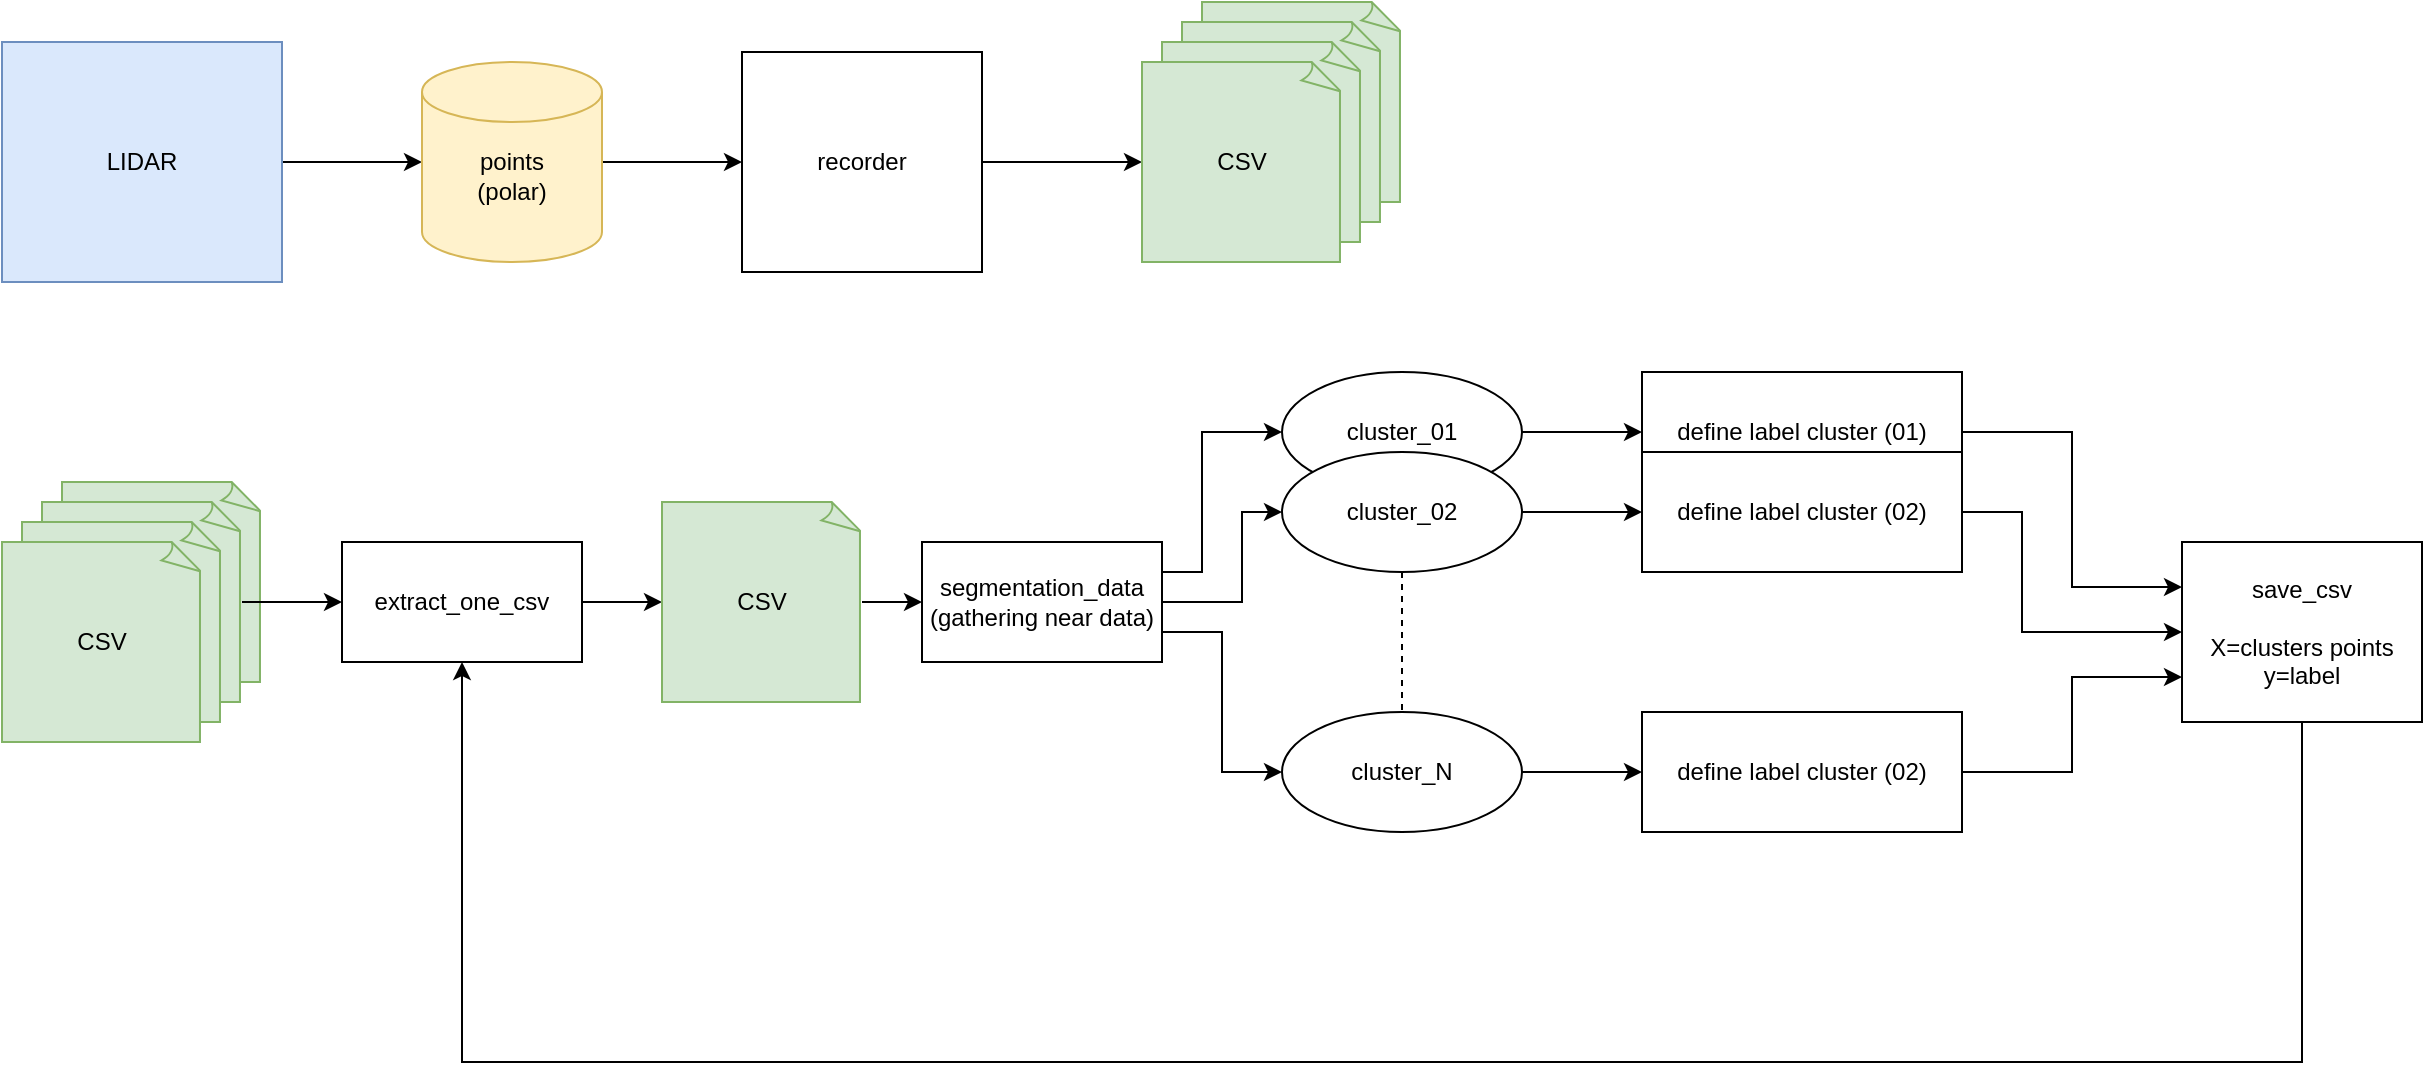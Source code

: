 <mxfile version="13.6.5" type="device" pages="3"><diagram id="Y7FibeIu6UwUUVD3TSUQ" name="training"><mxGraphModel dx="2250" dy="1278" grid="1" gridSize="10" guides="1" tooltips="1" connect="1" arrows="1" fold="1" page="1" pageScale="1" pageWidth="850" pageHeight="1100" math="0" shadow="0"><root><mxCell id="0"/><mxCell id="1" parent="0"/><mxCell id="f9fv7nfo7UmymtXMwvw6-4" style="edgeStyle=orthogonalEdgeStyle;rounded=0;orthogonalLoop=1;jettySize=auto;html=1;exitX=1;exitY=0.5;exitDx=0;exitDy=0;" edge="1" parent="1" source="f9fv7nfo7UmymtXMwvw6-1" target="f9fv7nfo7UmymtXMwvw6-3"><mxGeometry relative="1" as="geometry"/></mxCell><mxCell id="f9fv7nfo7UmymtXMwvw6-1" value="LIDAR" style="rounded=0;whiteSpace=wrap;html=1;fillColor=#dae8fc;strokeColor=#6c8ebf;" vertex="1" parent="1"><mxGeometry x="30" y="90" width="140" height="120" as="geometry"/></mxCell><mxCell id="f9fv7nfo7UmymtXMwvw6-6" style="edgeStyle=orthogonalEdgeStyle;rounded=0;orthogonalLoop=1;jettySize=auto;html=1;entryX=0;entryY=0.5;entryDx=0;entryDy=0;" edge="1" parent="1" source="f9fv7nfo7UmymtXMwvw6-3" target="f9fv7nfo7UmymtXMwvw6-5"><mxGeometry relative="1" as="geometry"/></mxCell><mxCell id="f9fv7nfo7UmymtXMwvw6-3" value="&lt;div&gt;&lt;br&gt;&lt;/div&gt;&lt;div&gt;points&lt;/div&gt;(polar)" style="shape=cylinder2;whiteSpace=wrap;html=1;boundedLbl=1;backgroundOutline=1;size=15;fillColor=#fff2cc;strokeColor=#d6b656;" vertex="1" parent="1"><mxGeometry x="240" y="100" width="90" height="100" as="geometry"/></mxCell><mxCell id="f9fv7nfo7UmymtXMwvw6-12" style="edgeStyle=orthogonalEdgeStyle;rounded=0;orthogonalLoop=1;jettySize=auto;html=1;exitX=1;exitY=0.5;exitDx=0;exitDy=0;entryX=0;entryY=0.5;entryDx=0;entryDy=0;entryPerimeter=0;" edge="1" parent="1" source="f9fv7nfo7UmymtXMwvw6-5" target="f9fv7nfo7UmymtXMwvw6-11"><mxGeometry relative="1" as="geometry"/></mxCell><mxCell id="f9fv7nfo7UmymtXMwvw6-5" value="recorder" style="rounded=0;whiteSpace=wrap;html=1;" vertex="1" parent="1"><mxGeometry x="400" y="95" width="120" height="110" as="geometry"/></mxCell><mxCell id="f9fv7nfo7UmymtXMwvw6-8" value="" style="whiteSpace=wrap;html=1;shape=mxgraph.basic.document;fillColor=#d5e8d4;strokeColor=#82b366;" vertex="1" parent="1"><mxGeometry x="630" y="70" width="100" height="100" as="geometry"/></mxCell><mxCell id="f9fv7nfo7UmymtXMwvw6-9" value="" style="whiteSpace=wrap;html=1;shape=mxgraph.basic.document;fillColor=#d5e8d4;strokeColor=#82b366;" vertex="1" parent="1"><mxGeometry x="620" y="80" width="100" height="100" as="geometry"/></mxCell><mxCell id="f9fv7nfo7UmymtXMwvw6-10" value="" style="whiteSpace=wrap;html=1;shape=mxgraph.basic.document;fillColor=#d5e8d4;strokeColor=#82b366;" vertex="1" parent="1"><mxGeometry x="610" y="90" width="100" height="100" as="geometry"/></mxCell><mxCell id="f9fv7nfo7UmymtXMwvw6-11" value="CSV" style="whiteSpace=wrap;html=1;shape=mxgraph.basic.document;fillColor=#d5e8d4;strokeColor=#82b366;" vertex="1" parent="1"><mxGeometry x="600" y="100" width="100" height="100" as="geometry"/></mxCell><mxCell id="f9fv7nfo7UmymtXMwvw6-14" value="" style="whiteSpace=wrap;html=1;shape=mxgraph.basic.document;fillColor=#d5e8d4;strokeColor=#82b366;" vertex="1" parent="1"><mxGeometry x="60" y="310" width="100" height="100" as="geometry"/></mxCell><mxCell id="f9fv7nfo7UmymtXMwvw6-20" style="edgeStyle=orthogonalEdgeStyle;rounded=0;orthogonalLoop=1;jettySize=auto;html=1;exitX=1;exitY=0.5;exitDx=0;exitDy=0;exitPerimeter=0;entryX=0;entryY=0.5;entryDx=0;entryDy=0;" edge="1" parent="1" source="f9fv7nfo7UmymtXMwvw6-15" target="f9fv7nfo7UmymtXMwvw6-18"><mxGeometry relative="1" as="geometry"><mxPoint x="230" y="370.31" as="targetPoint"/></mxGeometry></mxCell><mxCell id="f9fv7nfo7UmymtXMwvw6-15" value="" style="whiteSpace=wrap;html=1;shape=mxgraph.basic.document;fillColor=#d5e8d4;strokeColor=#82b366;" vertex="1" parent="1"><mxGeometry x="50" y="320" width="100" height="100" as="geometry"/></mxCell><mxCell id="f9fv7nfo7UmymtXMwvw6-16" value="" style="whiteSpace=wrap;html=1;shape=mxgraph.basic.document;fillColor=#d5e8d4;strokeColor=#82b366;" vertex="1" parent="1"><mxGeometry x="40" y="330" width="100" height="100" as="geometry"/></mxCell><mxCell id="f9fv7nfo7UmymtXMwvw6-17" value="CSV" style="whiteSpace=wrap;html=1;shape=mxgraph.basic.document;fillColor=#d5e8d4;strokeColor=#82b366;" vertex="1" parent="1"><mxGeometry x="30" y="340" width="100" height="100" as="geometry"/></mxCell><mxCell id="f9fv7nfo7UmymtXMwvw6-22" style="edgeStyle=orthogonalEdgeStyle;rounded=0;orthogonalLoop=1;jettySize=auto;html=1;exitX=1;exitY=0.5;exitDx=0;exitDy=0;" edge="1" parent="1" source="f9fv7nfo7UmymtXMwvw6-18" target="f9fv7nfo7UmymtXMwvw6-21"><mxGeometry relative="1" as="geometry"/></mxCell><mxCell id="f9fv7nfo7UmymtXMwvw6-18" value="extract_one_csv" style="rounded=0;whiteSpace=wrap;html=1;" vertex="1" parent="1"><mxGeometry x="200" y="340" width="120" height="60" as="geometry"/></mxCell><mxCell id="f9fv7nfo7UmymtXMwvw6-24" style="edgeStyle=orthogonalEdgeStyle;rounded=0;orthogonalLoop=1;jettySize=auto;html=1;exitX=1;exitY=0.5;exitDx=0;exitDy=0;exitPerimeter=0;" edge="1" parent="1" source="f9fv7nfo7UmymtXMwvw6-21" target="f9fv7nfo7UmymtXMwvw6-23"><mxGeometry relative="1" as="geometry"/></mxCell><mxCell id="f9fv7nfo7UmymtXMwvw6-21" value="CSV" style="whiteSpace=wrap;html=1;shape=mxgraph.basic.document;fillColor=#d5e8d4;strokeColor=#82b366;" vertex="1" parent="1"><mxGeometry x="360" y="320" width="100" height="100" as="geometry"/></mxCell><mxCell id="f9fv7nfo7UmymtXMwvw6-32" style="edgeStyle=orthogonalEdgeStyle;rounded=0;orthogonalLoop=1;jettySize=auto;html=1;exitX=1;exitY=0.25;exitDx=0;exitDy=0;entryX=0;entryY=0.5;entryDx=0;entryDy=0;endArrow=classic;endFill=1;" edge="1" parent="1" source="f9fv7nfo7UmymtXMwvw6-23" target="f9fv7nfo7UmymtXMwvw6-27"><mxGeometry relative="1" as="geometry"><Array as="points"><mxPoint x="630" y="355"/><mxPoint x="630" y="285"/></Array></mxGeometry></mxCell><mxCell id="f9fv7nfo7UmymtXMwvw6-33" style="edgeStyle=orthogonalEdgeStyle;rounded=0;orthogonalLoop=1;jettySize=auto;html=1;exitX=1;exitY=0.5;exitDx=0;exitDy=0;entryX=0;entryY=0.5;entryDx=0;entryDy=0;endArrow=classic;endFill=1;" edge="1" parent="1" source="f9fv7nfo7UmymtXMwvw6-23" target="f9fv7nfo7UmymtXMwvw6-28"><mxGeometry relative="1" as="geometry"><Array as="points"><mxPoint x="650" y="370"/><mxPoint x="650" y="325"/></Array></mxGeometry></mxCell><mxCell id="f9fv7nfo7UmymtXMwvw6-34" style="edgeStyle=orthogonalEdgeStyle;rounded=0;orthogonalLoop=1;jettySize=auto;html=1;exitX=1;exitY=0.75;exitDx=0;exitDy=0;entryX=0;entryY=0.5;entryDx=0;entryDy=0;endArrow=classic;endFill=1;" edge="1" parent="1" source="f9fv7nfo7UmymtXMwvw6-23" target="f9fv7nfo7UmymtXMwvw6-29"><mxGeometry relative="1" as="geometry"/></mxCell><mxCell id="f9fv7nfo7UmymtXMwvw6-23" value="&lt;div&gt;segmentation_data&lt;/div&gt;&lt;div&gt;(gathering near data)&lt;br&gt;&lt;/div&gt;" style="rounded=0;whiteSpace=wrap;html=1;" vertex="1" parent="1"><mxGeometry x="490" y="340" width="120" height="60" as="geometry"/></mxCell><mxCell id="f9fv7nfo7UmymtXMwvw6-41" style="edgeStyle=orthogonalEdgeStyle;rounded=0;orthogonalLoop=1;jettySize=auto;html=1;exitX=1;exitY=0.5;exitDx=0;exitDy=0;entryX=0;entryY=0.5;entryDx=0;entryDy=0;endArrow=classic;endFill=1;" edge="1" parent="1" source="f9fv7nfo7UmymtXMwvw6-27" target="f9fv7nfo7UmymtXMwvw6-40"><mxGeometry relative="1" as="geometry"/></mxCell><mxCell id="f9fv7nfo7UmymtXMwvw6-27" value="cluster_01" style="ellipse;whiteSpace=wrap;html=1;" vertex="1" parent="1"><mxGeometry x="670" y="255" width="120" height="60" as="geometry"/></mxCell><mxCell id="f9fv7nfo7UmymtXMwvw6-30" style="edgeStyle=orthogonalEdgeStyle;rounded=0;orthogonalLoop=1;jettySize=auto;html=1;exitX=0.5;exitY=1;exitDx=0;exitDy=0;entryX=0.5;entryY=0;entryDx=0;entryDy=0;dashed=1;endArrow=none;endFill=0;" edge="1" parent="1" source="f9fv7nfo7UmymtXMwvw6-28" target="f9fv7nfo7UmymtXMwvw6-29"><mxGeometry relative="1" as="geometry"/></mxCell><mxCell id="f9fv7nfo7UmymtXMwvw6-43" style="edgeStyle=orthogonalEdgeStyle;rounded=0;orthogonalLoop=1;jettySize=auto;html=1;exitX=1;exitY=0.5;exitDx=0;exitDy=0;endArrow=classic;endFill=1;" edge="1" parent="1" source="f9fv7nfo7UmymtXMwvw6-28" target="f9fv7nfo7UmymtXMwvw6-42"><mxGeometry relative="1" as="geometry"/></mxCell><mxCell id="f9fv7nfo7UmymtXMwvw6-28" value="cluster_02" style="ellipse;whiteSpace=wrap;html=1;" vertex="1" parent="1"><mxGeometry x="670" y="295" width="120" height="60" as="geometry"/></mxCell><mxCell id="f9fv7nfo7UmymtXMwvw6-45" style="edgeStyle=orthogonalEdgeStyle;rounded=0;orthogonalLoop=1;jettySize=auto;html=1;exitX=1;exitY=0.5;exitDx=0;exitDy=0;entryX=0;entryY=0.5;entryDx=0;entryDy=0;endArrow=classic;endFill=1;" edge="1" parent="1" source="f9fv7nfo7UmymtXMwvw6-29" target="f9fv7nfo7UmymtXMwvw6-44"><mxGeometry relative="1" as="geometry"/></mxCell><mxCell id="f9fv7nfo7UmymtXMwvw6-29" value="cluster_N" style="ellipse;whiteSpace=wrap;html=1;" vertex="1" parent="1"><mxGeometry x="670" y="425" width="120" height="60" as="geometry"/></mxCell><mxCell id="f9fv7nfo7UmymtXMwvw6-47" style="edgeStyle=orthogonalEdgeStyle;rounded=0;orthogonalLoop=1;jettySize=auto;html=1;exitX=1;exitY=0.5;exitDx=0;exitDy=0;entryX=0;entryY=0.25;entryDx=0;entryDy=0;endArrow=classic;endFill=1;" edge="1" parent="1" source="f9fv7nfo7UmymtXMwvw6-40" target="f9fv7nfo7UmymtXMwvw6-46"><mxGeometry relative="1" as="geometry"/></mxCell><mxCell id="f9fv7nfo7UmymtXMwvw6-40" value="define label cluster (01)" style="rounded=0;whiteSpace=wrap;html=1;" vertex="1" parent="1"><mxGeometry x="850" y="255" width="160" height="60" as="geometry"/></mxCell><mxCell id="f9fv7nfo7UmymtXMwvw6-48" style="edgeStyle=orthogonalEdgeStyle;rounded=0;orthogonalLoop=1;jettySize=auto;html=1;exitX=1;exitY=0.5;exitDx=0;exitDy=0;endArrow=classic;endFill=1;" edge="1" parent="1" source="f9fv7nfo7UmymtXMwvw6-42" target="f9fv7nfo7UmymtXMwvw6-46"><mxGeometry relative="1" as="geometry"><Array as="points"><mxPoint x="1040" y="325"/><mxPoint x="1040" y="385"/></Array></mxGeometry></mxCell><mxCell id="f9fv7nfo7UmymtXMwvw6-42" value="define label cluster (02)" style="rounded=0;whiteSpace=wrap;html=1;" vertex="1" parent="1"><mxGeometry x="850" y="295" width="160" height="60" as="geometry"/></mxCell><mxCell id="f9fv7nfo7UmymtXMwvw6-49" style="edgeStyle=orthogonalEdgeStyle;rounded=0;orthogonalLoop=1;jettySize=auto;html=1;exitX=1;exitY=0.5;exitDx=0;exitDy=0;entryX=0;entryY=0.75;entryDx=0;entryDy=0;endArrow=classic;endFill=1;" edge="1" parent="1" source="f9fv7nfo7UmymtXMwvw6-44" target="f9fv7nfo7UmymtXMwvw6-46"><mxGeometry relative="1" as="geometry"/></mxCell><mxCell id="f9fv7nfo7UmymtXMwvw6-44" value="define label cluster (02)" style="rounded=0;whiteSpace=wrap;html=1;" vertex="1" parent="1"><mxGeometry x="850" y="425" width="160" height="60" as="geometry"/></mxCell><mxCell id="f9fv7nfo7UmymtXMwvw6-50" style="edgeStyle=orthogonalEdgeStyle;rounded=0;orthogonalLoop=1;jettySize=auto;html=1;exitX=0.5;exitY=1;exitDx=0;exitDy=0;entryX=0.5;entryY=1;entryDx=0;entryDy=0;endArrow=classic;endFill=1;" edge="1" parent="1" source="f9fv7nfo7UmymtXMwvw6-46" target="f9fv7nfo7UmymtXMwvw6-18"><mxGeometry relative="1" as="geometry"><Array as="points"><mxPoint x="1180" y="600"/><mxPoint x="260" y="600"/></Array></mxGeometry></mxCell><mxCell id="f9fv7nfo7UmymtXMwvw6-46" value="&lt;div&gt;save_csv&lt;/div&gt;&lt;div&gt;&lt;br&gt;&lt;/div&gt;&lt;div&gt;X=clusters points y=label&lt;br&gt;&lt;/div&gt;" style="rounded=0;whiteSpace=wrap;html=1;" vertex="1" parent="1"><mxGeometry x="1120" y="340" width="120" height="90" as="geometry"/></mxCell></root></mxGraphModel></diagram><diagram id="NNkQ6KkBcG3VpBnPi9QI" name="segmentation"><mxGraphModel dx="771" dy="438" grid="1" gridSize="10" guides="1" tooltips="1" connect="1" arrows="1" fold="1" page="1" pageScale="1" pageWidth="850" pageHeight="1100" math="0" shadow="0"><root><mxCell id="kEPGf6p6Qh9BkzhHpqHp-0"/><mxCell id="kEPGf6p6Qh9BkzhHpqHp-1" parent="kEPGf6p6Qh9BkzhHpqHp-0"/><mxCell id="kEPGf6p6Qh9BkzhHpqHp-54" value="" style="rounded=0;whiteSpace=wrap;html=1;fillColor=#ffe6cc;strokeColor=#d79b00;" vertex="1" parent="kEPGf6p6Qh9BkzhHpqHp-1"><mxGeometry x="30" y="321.25" width="180" height="87.5" as="geometry"/></mxCell><mxCell id="kEPGf6p6Qh9BkzhHpqHp-14" value="" style="endArrow=none;html=1;entryX=0.5;entryY=0;entryDx=0;entryDy=0;" edge="1" parent="kEPGf6p6Qh9BkzhHpqHp-1" target="kEPGf6p6Qh9BkzhHpqHp-6"><mxGeometry width="50" height="50" relative="1" as="geometry"><mxPoint x="235" as="sourcePoint"/><mxPoint x="220" y="290" as="targetPoint"/></mxGeometry></mxCell><mxCell id="kEPGf6p6Qh9BkzhHpqHp-64" style="edgeStyle=orthogonalEdgeStyle;curved=1;rounded=0;orthogonalLoop=1;jettySize=auto;html=1;exitX=0.5;exitY=1;exitDx=0;exitDy=0;dashed=1;endArrow=classic;endFill=1;strokeColor=#000000;strokeWidth=1;dashPattern=1 1;" edge="1" parent="kEPGf6p6Qh9BkzhHpqHp-1" source="kEPGf6p6Qh9BkzhHpqHp-38" target="kEPGf6p6Qh9BkzhHpqHp-58"><mxGeometry relative="1" as="geometry"/></mxCell><mxCell id="kEPGf6p6Qh9BkzhHpqHp-38" value="" style="ellipse;whiteSpace=wrap;html=1;fillColor=#fff2cc;strokeColor=#d6b656;" vertex="1" parent="kEPGf6p6Qh9BkzhHpqHp-1"><mxGeometry x="225" y="105" width="100" height="90" as="geometry"/></mxCell><mxCell id="kEPGf6p6Qh9BkzhHpqHp-37" value="" style="ellipse;whiteSpace=wrap;html=1;fillColor=#fff2cc;strokeColor=#d6b656;" vertex="1" parent="kEPGf6p6Qh9BkzhHpqHp-1"><mxGeometry x="35" y="50" width="75" height="70" as="geometry"/></mxCell><mxCell id="kEPGf6p6Qh9BkzhHpqHp-57" style="edgeStyle=orthogonalEdgeStyle;curved=1;rounded=0;orthogonalLoop=1;jettySize=auto;html=1;exitX=0.5;exitY=1;exitDx=0;exitDy=0;entryX=0.5;entryY=0;entryDx=0;entryDy=0;dashed=1;endArrow=classic;endFill=1;strokeColor=#000000;strokeWidth=1;dashPattern=1 1;" edge="1" parent="kEPGf6p6Qh9BkzhHpqHp-1" source="kEPGf6p6Qh9BkzhHpqHp-36" target="kEPGf6p6Qh9BkzhHpqHp-54"><mxGeometry relative="1" as="geometry"/></mxCell><mxCell id="kEPGf6p6Qh9BkzhHpqHp-36" value="" style="ellipse;whiteSpace=wrap;html=1;fillColor=#ffe6cc;strokeColor=#d79b00;" vertex="1" parent="kEPGf6p6Qh9BkzhHpqHp-1"><mxGeometry x="25" y="145" width="120" height="100" as="geometry"/></mxCell><mxCell id="kEPGf6p6Qh9BkzhHpqHp-32" style="edgeStyle=none;rounded=0;orthogonalLoop=1;jettySize=auto;html=1;exitX=0.912;exitY=0.207;exitDx=0;exitDy=0;endArrow=classic;endFill=1;strokeWidth=1;entryX=-0.014;entryY=0.571;entryDx=0;entryDy=0;entryPerimeter=0;dashed=1;fillColor=#d5e8d4;strokeColor=#82b366;exitPerimeter=0;" edge="1" parent="kEPGf6p6Qh9BkzhHpqHp-1" source="kEPGf6p6Qh9BkzhHpqHp-2" target="kEPGf6p6Qh9BkzhHpqHp-3"><mxGeometry relative="1" as="geometry"/></mxCell><mxCell id="kEPGf6p6Qh9BkzhHpqHp-39" style="edgeStyle=none;rounded=0;orthogonalLoop=1;jettySize=auto;html=1;exitX=0.5;exitY=0;exitDx=0;exitDy=0;endArrow=classic;endFill=1;strokeWidth=1;fillColor=#f8cecc;dashed=1;strokeColor=#b85450;" edge="1" parent="kEPGf6p6Qh9BkzhHpqHp-1" source="kEPGf6p6Qh9BkzhHpqHp-2" target="kEPGf6p6Qh9BkzhHpqHp-34"><mxGeometry relative="1" as="geometry"/></mxCell><mxCell id="kEPGf6p6Qh9BkzhHpqHp-49" style="edgeStyle=none;rounded=0;orthogonalLoop=1;jettySize=auto;html=1;exitX=1;exitY=0.5;exitDx=0;exitDy=0;entryX=0;entryY=0.5;entryDx=0;entryDy=0;dashed=1;endArrow=classic;endFill=1;strokeColor=#82b366;strokeWidth=1;fillColor=#d5e8d4;" edge="1" parent="kEPGf6p6Qh9BkzhHpqHp-1" source="kEPGf6p6Qh9BkzhHpqHp-2" target="kEPGf6p6Qh9BkzhHpqHp-7"><mxGeometry relative="1" as="geometry"/></mxCell><mxCell id="kEPGf6p6Qh9BkzhHpqHp-50" style="edgeStyle=none;rounded=0;orthogonalLoop=1;jettySize=auto;html=1;exitX=1;exitY=0.5;exitDx=0;exitDy=0;entryX=0;entryY=1;entryDx=0;entryDy=0;endArrow=classic;endFill=1;strokeColor=#b85450;strokeWidth=1;fillColor=#f8cecc;" edge="1" parent="kEPGf6p6Qh9BkzhHpqHp-1" source="kEPGf6p6Qh9BkzhHpqHp-2" target="kEPGf6p6Qh9BkzhHpqHp-7"><mxGeometry relative="1" as="geometry"/></mxCell><mxCell id="kEPGf6p6Qh9BkzhHpqHp-51" style="edgeStyle=none;rounded=0;orthogonalLoop=1;jettySize=auto;html=1;exitX=0.899;exitY=0.195;exitDx=0;exitDy=0;entryX=0.228;entryY=0.937;entryDx=0;entryDy=0;entryPerimeter=0;endArrow=classic;endFill=1;strokeColor=#82b366;strokeWidth=1;fillColor=#d5e8d4;exitPerimeter=0;" edge="1" parent="kEPGf6p6Qh9BkzhHpqHp-1" source="kEPGf6p6Qh9BkzhHpqHp-2" target="kEPGf6p6Qh9BkzhHpqHp-3"><mxGeometry relative="1" as="geometry"/></mxCell><mxCell id="kEPGf6p6Qh9BkzhHpqHp-52" style="edgeStyle=none;rounded=0;orthogonalLoop=1;jettySize=auto;html=1;exitX=0.5;exitY=0;exitDx=0;exitDy=0;entryX=1;entryY=1;entryDx=0;entryDy=0;endArrow=classic;endFill=1;strokeColor=#82b366;strokeWidth=1;fillColor=#d5e8d4;" edge="1" parent="kEPGf6p6Qh9BkzhHpqHp-1" source="kEPGf6p6Qh9BkzhHpqHp-2" target="kEPGf6p6Qh9BkzhHpqHp-34"><mxGeometry relative="1" as="geometry"/></mxCell><mxCell id="kEPGf6p6Qh9BkzhHpqHp-2" value="0" style="ellipse;whiteSpace=wrap;html=1;aspect=fixed;fillColor=#e1d5e7;strokeColor=#9673a6;" vertex="1" parent="kEPGf6p6Qh9BkzhHpqHp-1"><mxGeometry x="30" y="180" width="30" height="30" as="geometry"/></mxCell><mxCell id="kEPGf6p6Qh9BkzhHpqHp-3" value="2" style="ellipse;whiteSpace=wrap;html=1;aspect=fixed;fillColor=#dae8fc;strokeColor=#6c8ebf;" vertex="1" parent="kEPGf6p6Qh9BkzhHpqHp-1"><mxGeometry x="80" y="150" width="30" height="30" as="geometry"/></mxCell><mxCell id="kEPGf6p6Qh9BkzhHpqHp-4" value="1" style="ellipse;whiteSpace=wrap;html=1;aspect=fixed;fillColor=#dae8fc;strokeColor=#6c8ebf;" vertex="1" parent="kEPGf6p6Qh9BkzhHpqHp-1"><mxGeometry x="90" y="200" width="30" height="30" as="geometry"/></mxCell><mxCell id="kEPGf6p6Qh9BkzhHpqHp-5" value="3" style="ellipse;whiteSpace=wrap;html=1;aspect=fixed;fillColor=#dae8fc;strokeColor=#6c8ebf;" vertex="1" parent="kEPGf6p6Qh9BkzhHpqHp-1"><mxGeometry x="110" y="170" width="30" height="30" as="geometry"/></mxCell><mxCell id="kEPGf6p6Qh9BkzhHpqHp-6" value="" style="ellipse;whiteSpace=wrap;html=1;aspect=fixed;fillColor=#f5f5f5;strokeColor=#666666;fontColor=#333333;" vertex="1" parent="kEPGf6p6Qh9BkzhHpqHp-1"><mxGeometry x="220" y="280" width="30" height="30" as="geometry"/></mxCell><mxCell id="kEPGf6p6Qh9BkzhHpqHp-7" value="6" style="ellipse;whiteSpace=wrap;html=1;aspect=fixed;fillColor=#e1d5e7;strokeColor=#9673a6;" vertex="1" parent="kEPGf6p6Qh9BkzhHpqHp-1"><mxGeometry x="240" y="140" width="30" height="30" as="geometry"/></mxCell><mxCell id="kEPGf6p6Qh9BkzhHpqHp-8" value="5" style="ellipse;whiteSpace=wrap;html=1;aspect=fixed;fillColor=#e1d5e7;strokeColor=#9673a6;" vertex="1" parent="kEPGf6p6Qh9BkzhHpqHp-1"><mxGeometry x="70" y="60" width="30" height="30" as="geometry"/></mxCell><mxCell id="kEPGf6p6Qh9BkzhHpqHp-9" value="7" style="ellipse;whiteSpace=wrap;html=1;aspect=fixed;fillColor=#e1d5e7;strokeColor=#9673a6;" vertex="1" parent="kEPGf6p6Qh9BkzhHpqHp-1"><mxGeometry x="260" y="110" width="30" height="30" as="geometry"/></mxCell><mxCell id="kEPGf6p6Qh9BkzhHpqHp-10" value="8" style="ellipse;whiteSpace=wrap;html=1;aspect=fixed;fillColor=#e1d5e7;strokeColor=#9673a6;" vertex="1" parent="kEPGf6p6Qh9BkzhHpqHp-1"><mxGeometry x="280" y="150" width="30" height="30" as="geometry"/></mxCell><mxCell id="kEPGf6p6Qh9BkzhHpqHp-15" value="" style="endArrow=none;html=1;exitX=0;exitY=0.5;exitDx=0;exitDy=0;" edge="1" parent="kEPGf6p6Qh9BkzhHpqHp-1" source="kEPGf6p6Qh9BkzhHpqHp-6"><mxGeometry width="50" height="50" relative="1" as="geometry"><mxPoint x="245" y="10" as="sourcePoint"/><mxPoint y="295" as="targetPoint"/></mxGeometry></mxCell><mxCell id="kEPGf6p6Qh9BkzhHpqHp-16" value="" style="endArrow=none;html=1;exitX=0;exitY=0.5;exitDx=0;exitDy=0;" edge="1" parent="kEPGf6p6Qh9BkzhHpqHp-1"><mxGeometry width="50" height="50" relative="1" as="geometry"><mxPoint x="470" y="294.71" as="sourcePoint"/><mxPoint x="250" y="294.71" as="targetPoint"/><Array as="points"><mxPoint x="360" y="295"/></Array></mxGeometry></mxCell><mxCell id="kEPGf6p6Qh9BkzhHpqHp-22" value="" style="endArrow=classic;startArrow=classic;html=1;strokeWidth=1;" edge="1" parent="kEPGf6p6Qh9BkzhHpqHp-1"><mxGeometry width="50" height="50" relative="1" as="geometry"><mxPoint x="360" y="40" as="sourcePoint"/><mxPoint x="430" y="40" as="targetPoint"/></mxGeometry></mxCell><mxCell id="kEPGf6p6Qh9BkzhHpqHp-26" value="limite_distance" style="text;html=1;align=center;verticalAlign=middle;resizable=0;points=[];autosize=1;fillColor=#f5f5f5;strokeColor=#666666;fontColor=#333333;" vertex="1" parent="kEPGf6p6Qh9BkzhHpqHp-1"><mxGeometry x="440" y="30" width="90" height="20" as="geometry"/></mxCell><mxCell id="kEPGf6p6Qh9BkzhHpqHp-27" value="" style="endArrow=classic;startArrow=classic;html=1;strokeWidth=1;fillColor=#f5f5f5;dashed=1;" edge="1" parent="kEPGf6p6Qh9BkzhHpqHp-1"><mxGeometry width="50" height="50" relative="1" as="geometry"><mxPoint x="360" y="70" as="sourcePoint"/><mxPoint x="430" y="70" as="targetPoint"/></mxGeometry></mxCell><mxCell id="kEPGf6p6Qh9BkzhHpqHp-28" value="limit_radius" style="text;html=1;align=center;verticalAlign=middle;resizable=0;points=[];autosize=1;fillColor=#f5f5f5;strokeColor=#666666;fontColor=#333333;" vertex="1" parent="kEPGf6p6Qh9BkzhHpqHp-1"><mxGeometry x="440" y="60" width="80" height="20" as="geometry"/></mxCell><mxCell id="kEPGf6p6Qh9BkzhHpqHp-34" value="4" style="ellipse;whiteSpace=wrap;html=1;aspect=fixed;fillColor=#e1d5e7;strokeColor=#9673a6;" vertex="1" parent="kEPGf6p6Qh9BkzhHpqHp-1"><mxGeometry x="40" y="80" width="30" height="30" as="geometry"/></mxCell><mxCell id="kEPGf6p6Qh9BkzhHpqHp-42" value="cluster02" style="text;html=1;strokeColor=none;fillColor=none;align=center;verticalAlign=middle;whiteSpace=wrap;rounded=0;" vertex="1" parent="kEPGf6p6Qh9BkzhHpqHp-1"><mxGeometry x="100" y="40" width="40" height="20" as="geometry"/></mxCell><mxCell id="kEPGf6p6Qh9BkzhHpqHp-43" value="cluster01" style="text;html=1;strokeColor=none;fillColor=none;align=center;verticalAlign=middle;whiteSpace=wrap;rounded=0;" vertex="1" parent="kEPGf6p6Qh9BkzhHpqHp-1"><mxGeometry x="130" y="145" width="40" height="20" as="geometry"/></mxCell><mxCell id="kEPGf6p6Qh9BkzhHpqHp-44" value="cluster03" style="text;html=1;strokeColor=none;fillColor=none;align=center;verticalAlign=middle;whiteSpace=wrap;rounded=0;" vertex="1" parent="kEPGf6p6Qh9BkzhHpqHp-1"><mxGeometry x="300" y="90" width="40" height="20" as="geometry"/></mxCell><mxCell id="kEPGf6p6Qh9BkzhHpqHp-45" value="" style="ellipse;whiteSpace=wrap;html=1;aspect=fixed;fillColor=#dae8fc;strokeColor=#6c8ebf;" vertex="1" parent="kEPGf6p6Qh9BkzhHpqHp-1"><mxGeometry x="40" y="330" width="30" height="30" as="geometry"/></mxCell><mxCell id="kEPGf6p6Qh9BkzhHpqHp-46" value="= 0.75" style="text;html=1;strokeColor=none;fillColor=none;align=center;verticalAlign=middle;whiteSpace=wrap;rounded=0;" vertex="1" parent="kEPGf6p6Qh9BkzhHpqHp-1"><mxGeometry x="75" y="340" width="40" height="20" as="geometry"/></mxCell><mxCell id="kEPGf6p6Qh9BkzhHpqHp-47" value="" style="ellipse;whiteSpace=wrap;html=1;aspect=fixed;fillColor=#e1d5e7;strokeColor=#9673a6;" vertex="1" parent="kEPGf6p6Qh9BkzhHpqHp-1"><mxGeometry x="40" y="370" width="30" height="30" as="geometry"/></mxCell><mxCell id="kEPGf6p6Qh9BkzhHpqHp-48" value="= 0.25" style="text;html=1;strokeColor=none;fillColor=none;align=center;verticalAlign=middle;whiteSpace=wrap;rounded=0;" vertex="1" parent="kEPGf6p6Qh9BkzhHpqHp-1"><mxGeometry x="75" y="375" width="40" height="20" as="geometry"/></mxCell><mxCell id="kEPGf6p6Qh9BkzhHpqHp-53" value="label = 1" style="rounded=1;whiteSpace=wrap;html=1;direction=east;" vertex="1" parent="kEPGf6p6Qh9BkzhHpqHp-1"><mxGeometry x="130" y="370" width="70" height="30" as="geometry"/></mxCell><mxCell id="kEPGf6p6Qh9BkzhHpqHp-58" value="" style="rounded=0;whiteSpace=wrap;html=1;fillColor=#fff2cc;strokeColor=#d6b656;" vertex="1" parent="kEPGf6p6Qh9BkzhHpqHp-1"><mxGeometry x="290" y="321.25" width="180" height="87.5" as="geometry"/></mxCell><mxCell id="kEPGf6p6Qh9BkzhHpqHp-59" value="" style="ellipse;whiteSpace=wrap;html=1;aspect=fixed;fillColor=#dae8fc;strokeColor=#6c8ebf;" vertex="1" parent="kEPGf6p6Qh9BkzhHpqHp-1"><mxGeometry x="300" y="330" width="30" height="30" as="geometry"/></mxCell><mxCell id="kEPGf6p6Qh9BkzhHpqHp-60" value="= 0" style="text;html=1;strokeColor=none;fillColor=none;align=center;verticalAlign=middle;whiteSpace=wrap;rounded=0;" vertex="1" parent="kEPGf6p6Qh9BkzhHpqHp-1"><mxGeometry x="335" y="340" width="40" height="20" as="geometry"/></mxCell><mxCell id="kEPGf6p6Qh9BkzhHpqHp-61" value="" style="ellipse;whiteSpace=wrap;html=1;aspect=fixed;fillColor=#e1d5e7;strokeColor=#9673a6;" vertex="1" parent="kEPGf6p6Qh9BkzhHpqHp-1"><mxGeometry x="300" y="370" width="30" height="30" as="geometry"/></mxCell><mxCell id="kEPGf6p6Qh9BkzhHpqHp-62" value="= 1" style="text;html=1;strokeColor=none;fillColor=none;align=center;verticalAlign=middle;whiteSpace=wrap;rounded=0;" vertex="1" parent="kEPGf6p6Qh9BkzhHpqHp-1"><mxGeometry x="335" y="375" width="40" height="20" as="geometry"/></mxCell><mxCell id="kEPGf6p6Qh9BkzhHpqHp-63" value="label = 0" style="rounded=1;whiteSpace=wrap;html=1;direction=east;" vertex="1" parent="kEPGf6p6Qh9BkzhHpqHp-1"><mxGeometry x="390" y="370" width="70" height="30" as="geometry"/></mxCell><mxCell id="kEPGf6p6Qh9BkzhHpqHp-65" value="0.75 &amp;gt; tol" style="rounded=1;whiteSpace=wrap;html=1;direction=east;" vertex="1" parent="kEPGf6p6Qh9BkzhHpqHp-1"><mxGeometry x="130" y="335" width="70" height="30" as="geometry"/></mxCell><mxCell id="kEPGf6p6Qh9BkzhHpqHp-66" value="0.75 &amp;lt; tol" style="rounded=1;whiteSpace=wrap;html=1;direction=east;" vertex="1" parent="kEPGf6p6Qh9BkzhHpqHp-1"><mxGeometry x="390" y="335" width="70" height="30" as="geometry"/></mxCell></root></mxGraphModel></diagram><diagram id="ogYsvkYOhNPh_XjwKf8U" name="prediction"><mxGraphModel dx="1624" dy="902" grid="1" gridSize="10" guides="1" tooltips="1" connect="1" arrows="1" fold="1" page="1" pageScale="1" pageWidth="850" pageHeight="1100" math="0" shadow="0"><root><mxCell id="v7M9DQ9dMMr6SaQ53rs1-0"/><mxCell id="v7M9DQ9dMMr6SaQ53rs1-1" parent="v7M9DQ9dMMr6SaQ53rs1-0"/><mxCell id="v7M9DQ9dMMr6SaQ53rs1-3" value="&lt;div&gt;&lt;br&gt;&lt;/div&gt;&lt;div&gt;model&lt;/div&gt;&lt;div&gt;RNN&lt;br&gt;&lt;/div&gt;" style="shape=cylinder2;whiteSpace=wrap;html=1;boundedLbl=1;backgroundOutline=1;size=15;" vertex="1" parent="v7M9DQ9dMMr6SaQ53rs1-1"><mxGeometry x="540" y="82.5" width="110" height="185" as="geometry"/></mxCell><mxCell id="tB3XdG66pUYsnrkG1ojX-1" style="edgeStyle=orthogonalEdgeStyle;curved=1;rounded=0;orthogonalLoop=1;jettySize=auto;html=1;exitX=1;exitY=0.5;exitDx=0;exitDy=0;entryX=0;entryY=0.5;entryDx=0;entryDy=0;endArrow=classic;endFill=1;strokeWidth=1;" edge="1" parent="v7M9DQ9dMMr6SaQ53rs1-1" source="v7M9DQ9dMMr6SaQ53rs1-5" target="srrDv0YyH_WRMNBRAn4r-1"><mxGeometry relative="1" as="geometry"><mxPoint x="220" y="165" as="targetPoint"/></mxGeometry></mxCell><mxCell id="v7M9DQ9dMMr6SaQ53rs1-5" value="LIDAR" style="rounded=0;whiteSpace=wrap;html=1;fillColor=#dae8fc;strokeColor=#6c8ebf;" vertex="1" parent="v7M9DQ9dMMr6SaQ53rs1-1"><mxGeometry x="30" y="110" width="120" height="110" as="geometry"/></mxCell><mxCell id="srrDv0YyH_WRMNBRAn4r-7" style="edgeStyle=orthogonalEdgeStyle;rounded=0;orthogonalLoop=1;jettySize=auto;html=1;exitX=1;exitY=0.25;exitDx=0;exitDy=0;entryX=0;entryY=0.5;entryDx=0;entryDy=0;endArrow=classic;endFill=1;strokeColor=#030101;strokeWidth=1;" edge="1" parent="v7M9DQ9dMMr6SaQ53rs1-1" source="srrDv0YyH_WRMNBRAn4r-1" target="srrDv0YyH_WRMNBRAn4r-4"><mxGeometry relative="1" as="geometry"/></mxCell><mxCell id="srrDv0YyH_WRMNBRAn4r-8" style="edgeStyle=orthogonalEdgeStyle;rounded=0;orthogonalLoop=1;jettySize=auto;html=1;exitX=1;exitY=0.5;exitDx=0;exitDy=0;entryX=0;entryY=0.5;entryDx=0;entryDy=0;endArrow=classic;endFill=1;strokeColor=#030101;strokeWidth=1;" edge="1" parent="v7M9DQ9dMMr6SaQ53rs1-1" source="srrDv0YyH_WRMNBRAn4r-1" target="srrDv0YyH_WRMNBRAn4r-5"><mxGeometry relative="1" as="geometry"><Array as="points"><mxPoint x="360" y="165"/><mxPoint x="360" y="130"/></Array></mxGeometry></mxCell><mxCell id="srrDv0YyH_WRMNBRAn4r-9" style="edgeStyle=orthogonalEdgeStyle;rounded=0;orthogonalLoop=1;jettySize=auto;html=1;exitX=1;exitY=0.75;exitDx=0;exitDy=0;entryX=0;entryY=0.5;entryDx=0;entryDy=0;endArrow=classic;endFill=1;strokeColor=#030101;strokeWidth=1;" edge="1" parent="v7M9DQ9dMMr6SaQ53rs1-1" source="srrDv0YyH_WRMNBRAn4r-1" target="srrDv0YyH_WRMNBRAn4r-6"><mxGeometry relative="1" as="geometry"/></mxCell><mxCell id="srrDv0YyH_WRMNBRAn4r-1" value="processing_data" style="rounded=0;whiteSpace=wrap;html=1;" vertex="1" parent="v7M9DQ9dMMr6SaQ53rs1-1"><mxGeometry x="190" y="130" width="140" height="70" as="geometry"/></mxCell><mxCell id="srrDv0YyH_WRMNBRAn4r-12" style="edgeStyle=orthogonalEdgeStyle;rounded=0;orthogonalLoop=1;jettySize=auto;html=1;exitX=1;exitY=0.5;exitDx=0;exitDy=0;entryX=-0.018;entryY=0.284;entryDx=0;entryDy=0;entryPerimeter=0;endArrow=classic;endFill=1;strokeColor=#030101;strokeWidth=1;" edge="1" parent="v7M9DQ9dMMr6SaQ53rs1-1" source="srrDv0YyH_WRMNBRAn4r-4" target="v7M9DQ9dMMr6SaQ53rs1-3"><mxGeometry relative="1" as="geometry"/></mxCell><mxCell id="srrDv0YyH_WRMNBRAn4r-4" value="cluster01" style="ellipse;whiteSpace=wrap;html=1;" vertex="1" parent="v7M9DQ9dMMr6SaQ53rs1-1"><mxGeometry x="380" y="40" width="120" height="80" as="geometry"/></mxCell><mxCell id="srrDv0YyH_WRMNBRAn4r-11" style="edgeStyle=orthogonalEdgeStyle;rounded=0;orthogonalLoop=1;jettySize=auto;html=1;exitX=0.5;exitY=1;exitDx=0;exitDy=0;entryX=0.5;entryY=0;entryDx=0;entryDy=0;endArrow=none;endFill=0;strokeColor=#030101;strokeWidth=1;dashed=1;" edge="1" parent="v7M9DQ9dMMr6SaQ53rs1-1" source="srrDv0YyH_WRMNBRAn4r-5" target="srrDv0YyH_WRMNBRAn4r-6"><mxGeometry relative="1" as="geometry"/></mxCell><mxCell id="srrDv0YyH_WRMNBRAn4r-13" style="edgeStyle=orthogonalEdgeStyle;rounded=0;orthogonalLoop=1;jettySize=auto;html=1;exitX=1;exitY=0.5;exitDx=0;exitDy=0;endArrow=classic;endFill=1;strokeColor=#030101;strokeWidth=1;" edge="1" parent="v7M9DQ9dMMr6SaQ53rs1-1" source="srrDv0YyH_WRMNBRAn4r-5" target="v7M9DQ9dMMr6SaQ53rs1-3"><mxGeometry relative="1" as="geometry"><Array as="points"><mxPoint x="510" y="130"/><mxPoint x="510" y="175"/></Array></mxGeometry></mxCell><mxCell id="srrDv0YyH_WRMNBRAn4r-5" value="cluster02" style="ellipse;whiteSpace=wrap;html=1;" vertex="1" parent="v7M9DQ9dMMr6SaQ53rs1-1"><mxGeometry x="380" y="90" width="120" height="80" as="geometry"/></mxCell><mxCell id="srrDv0YyH_WRMNBRAn4r-14" style="edgeStyle=orthogonalEdgeStyle;rounded=0;orthogonalLoop=1;jettySize=auto;html=1;exitX=1;exitY=0.5;exitDx=0;exitDy=0;entryX=-0.011;entryY=0.608;entryDx=0;entryDy=0;entryPerimeter=0;endArrow=classic;endFill=1;strokeColor=#030101;strokeWidth=1;" edge="1" parent="v7M9DQ9dMMr6SaQ53rs1-1" source="srrDv0YyH_WRMNBRAn4r-6" target="v7M9DQ9dMMr6SaQ53rs1-3"><mxGeometry relative="1" as="geometry"/></mxCell><mxCell id="srrDv0YyH_WRMNBRAn4r-6" value="clusterN" style="ellipse;whiteSpace=wrap;html=1;" vertex="1" parent="v7M9DQ9dMMr6SaQ53rs1-1"><mxGeometry x="380" y="210" width="120" height="80" as="geometry"/></mxCell><mxCell id="srrDv0YyH_WRMNBRAn4r-23" style="edgeStyle=orthogonalEdgeStyle;rounded=0;orthogonalLoop=1;jettySize=auto;html=1;exitX=0;exitY=0.5;exitDx=0;exitDy=0;entryX=1.007;entryY=0.277;entryDx=0;entryDy=0;entryPerimeter=0;endArrow=none;endFill=0;strokeColor=#030101;strokeWidth=1;startArrow=classic;startFill=1;" edge="1" parent="v7M9DQ9dMMr6SaQ53rs1-1" source="srrDv0YyH_WRMNBRAn4r-16" target="v7M9DQ9dMMr6SaQ53rs1-3"><mxGeometry relative="1" as="geometry"/></mxCell><mxCell id="srrDv0YyH_WRMNBRAn4r-29" style="rounded=0;orthogonalLoop=1;jettySize=auto;html=1;exitX=1;exitY=0.5;exitDx=0;exitDy=0;entryX=-0.014;entryY=0.303;entryDx=0;entryDy=0;startArrow=none;startFill=0;endArrow=classic;endFill=1;strokeColor=#030101;strokeWidth=1;entryPerimeter=0;" edge="1" parent="v7M9DQ9dMMr6SaQ53rs1-1" source="srrDv0YyH_WRMNBRAn4r-16" target="srrDv0YyH_WRMNBRAn4r-27"><mxGeometry relative="1" as="geometry"/></mxCell><mxCell id="srrDv0YyH_WRMNBRAn4r-16" value="cluster01" style="ellipse;whiteSpace=wrap;html=1;fillColor=#fff2cc;strokeColor=#d6b656;" vertex="1" parent="v7M9DQ9dMMr6SaQ53rs1-1"><mxGeometry x="700" y="40" width="120" height="80" as="geometry"/></mxCell><mxCell id="srrDv0YyH_WRMNBRAn4r-17" style="edgeStyle=orthogonalEdgeStyle;rounded=0;orthogonalLoop=1;jettySize=auto;html=1;exitX=0.5;exitY=1;exitDx=0;exitDy=0;entryX=0.5;entryY=0;entryDx=0;entryDy=0;endArrow=none;endFill=0;strokeColor=#030101;strokeWidth=1;dashed=1;" edge="1" source="srrDv0YyH_WRMNBRAn4r-18" target="srrDv0YyH_WRMNBRAn4r-19" parent="v7M9DQ9dMMr6SaQ53rs1-1"><mxGeometry relative="1" as="geometry"/></mxCell><mxCell id="srrDv0YyH_WRMNBRAn4r-24" style="edgeStyle=orthogonalEdgeStyle;rounded=0;orthogonalLoop=1;jettySize=auto;html=1;exitX=0;exitY=0.5;exitDx=0;exitDy=0;entryX=1.007;entryY=0.401;entryDx=0;entryDy=0;entryPerimeter=0;endArrow=none;endFill=0;strokeColor=#030101;strokeWidth=1;startArrow=classic;startFill=1;" edge="1" parent="v7M9DQ9dMMr6SaQ53rs1-1" source="srrDv0YyH_WRMNBRAn4r-18" target="v7M9DQ9dMMr6SaQ53rs1-3"><mxGeometry relative="1" as="geometry"><Array as="points"><mxPoint x="690" y="130"/><mxPoint x="690" y="157"/></Array></mxGeometry></mxCell><mxCell id="srrDv0YyH_WRMNBRAn4r-18" value="cluster02" style="ellipse;whiteSpace=wrap;html=1;fillColor=#ffe6cc;strokeColor=#d79b00;" vertex="1" parent="v7M9DQ9dMMr6SaQ53rs1-1"><mxGeometry x="700" y="90" width="120" height="80" as="geometry"/></mxCell><mxCell id="srrDv0YyH_WRMNBRAn4r-25" style="edgeStyle=orthogonalEdgeStyle;rounded=0;orthogonalLoop=1;jettySize=auto;html=1;exitX=0;exitY=0.5;exitDx=0;exitDy=0;entryX=0.996;entryY=0.736;entryDx=0;entryDy=0;entryPerimeter=0;endArrow=none;endFill=0;strokeColor=#030101;strokeWidth=1;startArrow=classic;startFill=1;" edge="1" parent="v7M9DQ9dMMr6SaQ53rs1-1" source="srrDv0YyH_WRMNBRAn4r-19" target="v7M9DQ9dMMr6SaQ53rs1-3"><mxGeometry relative="1" as="geometry"/></mxCell><mxCell id="srrDv0YyH_WRMNBRAn4r-19" value="clusterN" style="ellipse;whiteSpace=wrap;html=1;fillColor=#fff2cc;strokeColor=#d6b656;" vertex="1" parent="v7M9DQ9dMMr6SaQ53rs1-1"><mxGeometry x="700" y="210" width="120" height="80" as="geometry"/></mxCell><mxCell id="srrDv0YyH_WRMNBRAn4r-26" value="" style="endArrow=classic;html=1;strokeColor=#030101;strokeWidth=1;exitX=1;exitY=0.5;exitDx=0;exitDy=0;entryX=0;entryY=0.5;entryDx=0;entryDy=0;" edge="1" parent="v7M9DQ9dMMr6SaQ53rs1-1" source="srrDv0YyH_WRMNBRAn4r-18" target="srrDv0YyH_WRMNBRAn4r-27"><mxGeometry width="50" height="50" relative="1" as="geometry"><mxPoint x="860" y="180" as="sourcePoint"/><mxPoint x="950" y="180" as="targetPoint"/></mxGeometry></mxCell><mxCell id="srrDv0YyH_WRMNBRAn4r-31" style="edgeStyle=none;rounded=0;orthogonalLoop=1;jettySize=auto;html=1;exitX=1;exitY=0.5;exitDx=0;exitDy=0;startArrow=none;startFill=0;endArrow=classic;endFill=1;strokeColor=#030101;strokeWidth=1;" edge="1" parent="v7M9DQ9dMMr6SaQ53rs1-1" source="srrDv0YyH_WRMNBRAn4r-27" target="srrDv0YyH_WRMNBRAn4r-30"><mxGeometry relative="1" as="geometry"/></mxCell><mxCell id="srrDv0YyH_WRMNBRAn4r-27" value="&lt;div&gt;send_position&lt;/div&gt;&lt;div&gt;good_cluster&lt;/div&gt;" style="rounded=0;whiteSpace=wrap;html=1;" vertex="1" parent="v7M9DQ9dMMr6SaQ53rs1-1"><mxGeometry x="890" y="120" width="150" height="140" as="geometry"/></mxCell><mxCell id="srrDv0YyH_WRMNBRAn4r-28" value="" style="endArrow=classic;html=1;strokeColor=#030101;strokeWidth=1;exitX=1;exitY=0.5;exitDx=0;exitDy=0;entryX=-0.015;entryY=0.633;entryDx=0;entryDy=0;entryPerimeter=0;" edge="1" parent="v7M9DQ9dMMr6SaQ53rs1-1" source="srrDv0YyH_WRMNBRAn4r-19" target="srrDv0YyH_WRMNBRAn4r-27"><mxGeometry width="50" height="50" relative="1" as="geometry"><mxPoint x="830" y="140" as="sourcePoint"/><mxPoint x="960" y="190" as="targetPoint"/></mxGeometry></mxCell><mxCell id="srrDv0YyH_WRMNBRAn4r-30" value="&lt;div&gt;[[theta1,r1],&lt;/div&gt;&lt;div&gt;...&lt;/div&gt;&lt;div&gt;[thetak,rk]]&lt;br&gt;&lt;/div&gt;" style="shape=cylinder2;whiteSpace=wrap;html=1;boundedLbl=1;backgroundOutline=1;size=15;" vertex="1" parent="v7M9DQ9dMMr6SaQ53rs1-1"><mxGeometry x="1110" y="95" width="100" height="190" as="geometry"/></mxCell></root></mxGraphModel></diagram></mxfile>